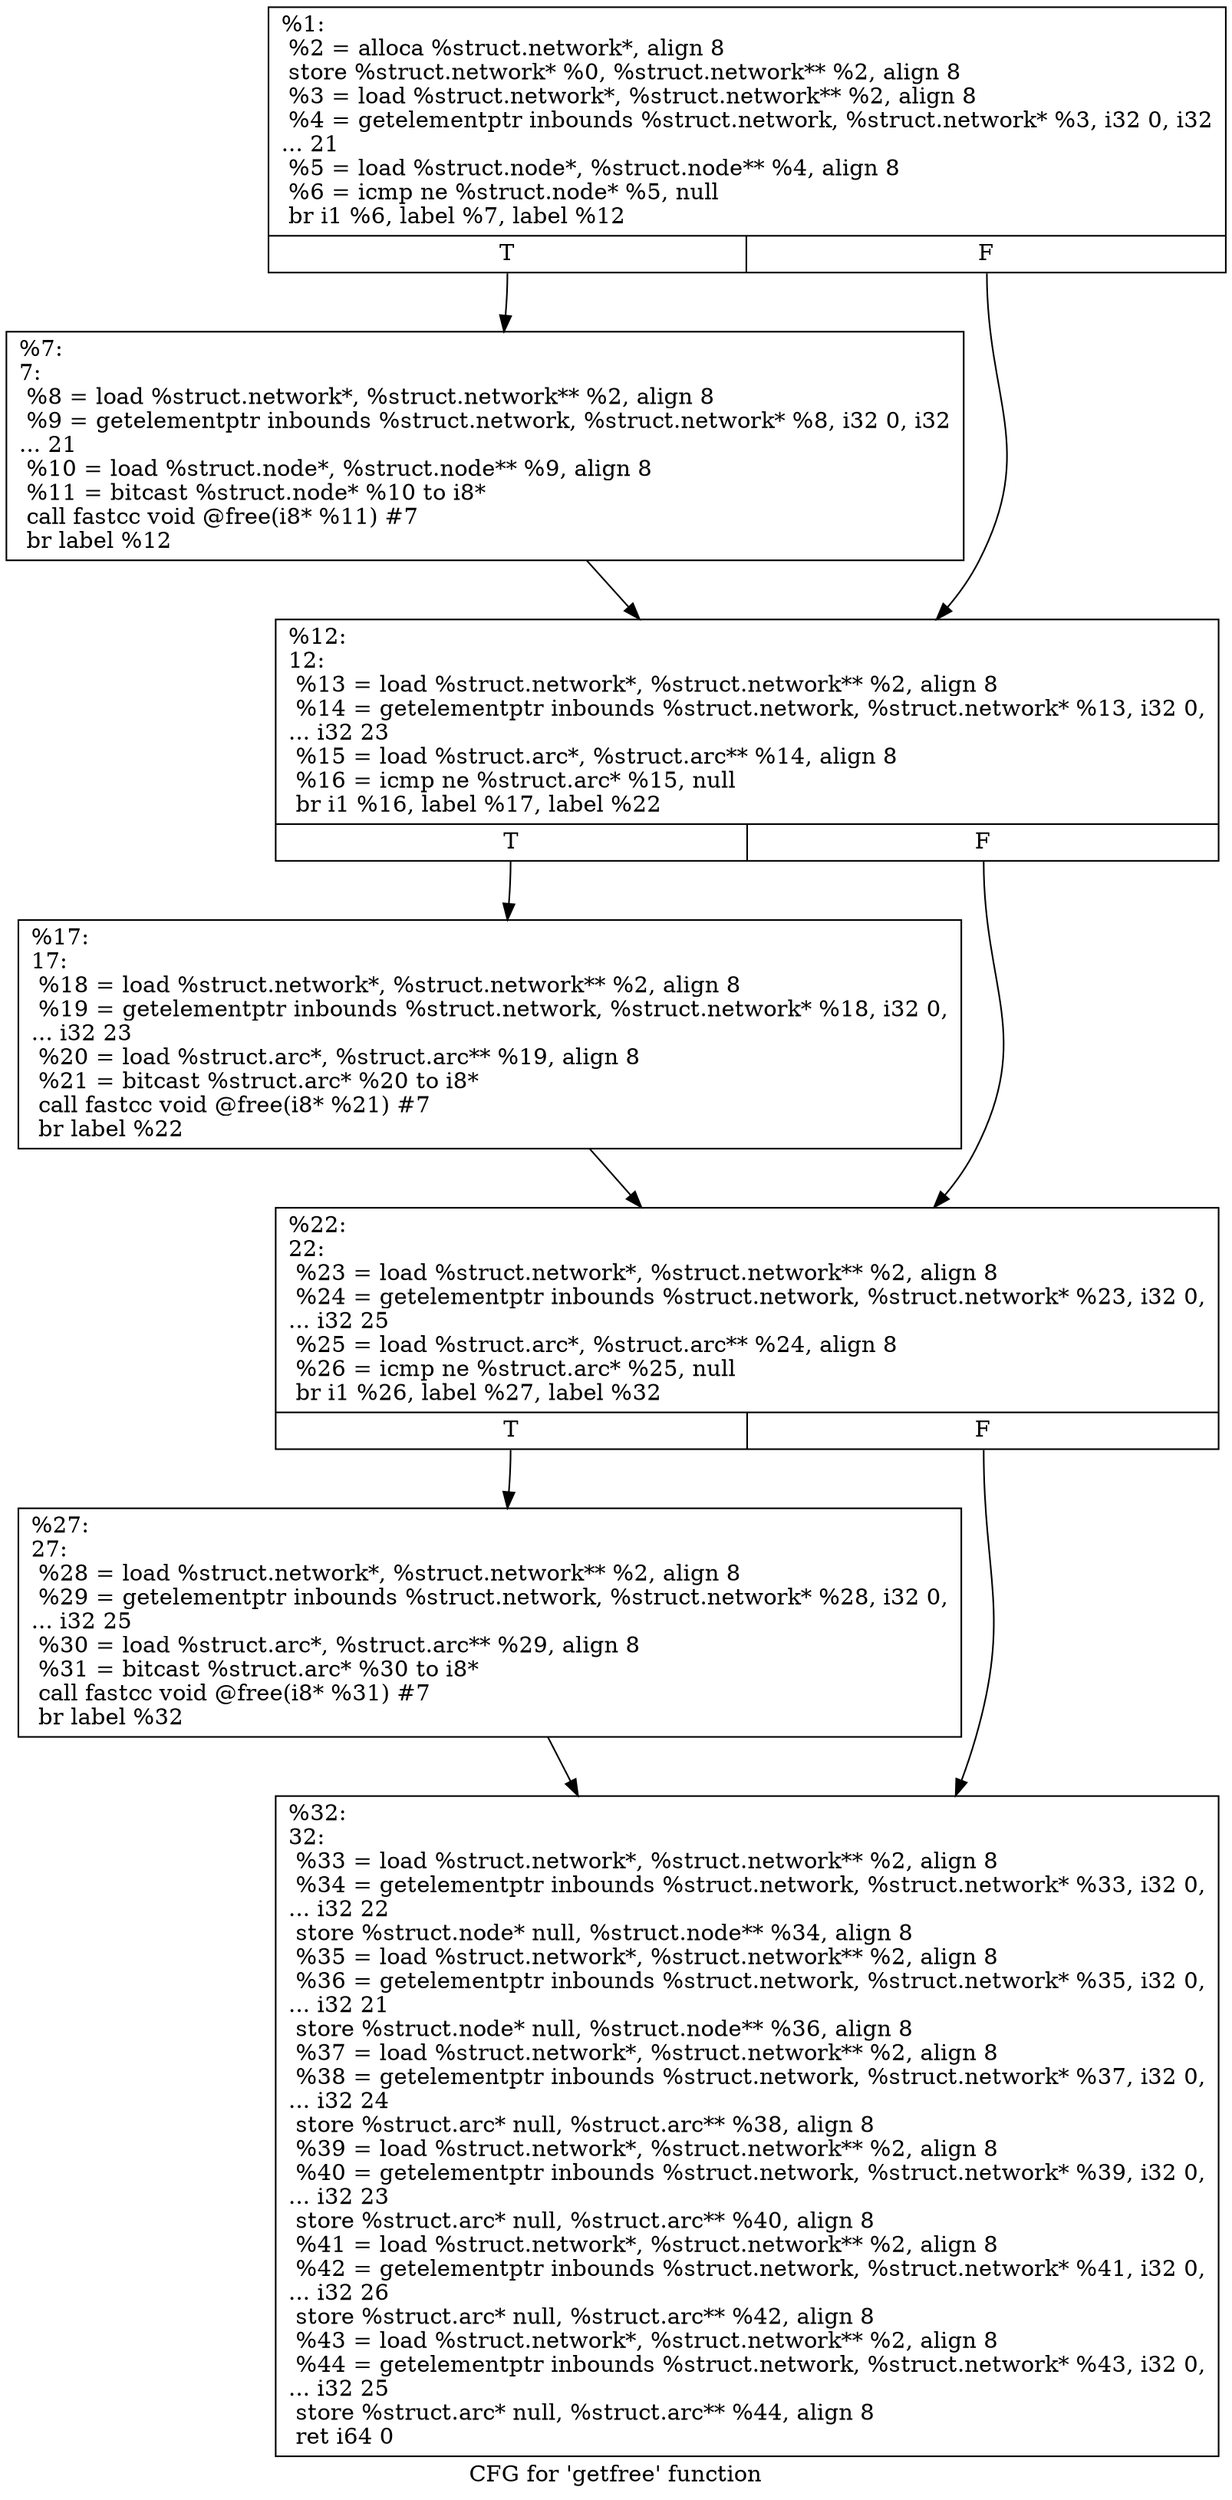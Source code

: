 digraph "CFG for 'getfree' function" {
	label="CFG for 'getfree' function";

	Node0x27cd060 [shape=record,label="{%1:\l  %2 = alloca %struct.network*, align 8\l  store %struct.network* %0, %struct.network** %2, align 8\l  %3 = load %struct.network*, %struct.network** %2, align 8\l  %4 = getelementptr inbounds %struct.network, %struct.network* %3, i32 0, i32\l... 21\l  %5 = load %struct.node*, %struct.node** %4, align 8\l  %6 = icmp ne %struct.node* %5, null\l  br i1 %6, label %7, label %12\l|{<s0>T|<s1>F}}"];
	Node0x27cd060:s0 -> Node0x27cf9c0;
	Node0x27cd060:s1 -> Node0x27cfa10;
	Node0x27cf9c0 [shape=record,label="{%7:\l7:                                                \l  %8 = load %struct.network*, %struct.network** %2, align 8\l  %9 = getelementptr inbounds %struct.network, %struct.network* %8, i32 0, i32\l... 21\l  %10 = load %struct.node*, %struct.node** %9, align 8\l  %11 = bitcast %struct.node* %10 to i8*\l  call fastcc void @free(i8* %11) #7\l  br label %12\l}"];
	Node0x27cf9c0 -> Node0x27cfa10;
	Node0x27cfa10 [shape=record,label="{%12:\l12:                                               \l  %13 = load %struct.network*, %struct.network** %2, align 8\l  %14 = getelementptr inbounds %struct.network, %struct.network* %13, i32 0,\l... i32 23\l  %15 = load %struct.arc*, %struct.arc** %14, align 8\l  %16 = icmp ne %struct.arc* %15, null\l  br i1 %16, label %17, label %22\l|{<s0>T|<s1>F}}"];
	Node0x27cfa10:s0 -> Node0x27cfa60;
	Node0x27cfa10:s1 -> Node0x27cfab0;
	Node0x27cfa60 [shape=record,label="{%17:\l17:                                               \l  %18 = load %struct.network*, %struct.network** %2, align 8\l  %19 = getelementptr inbounds %struct.network, %struct.network* %18, i32 0,\l... i32 23\l  %20 = load %struct.arc*, %struct.arc** %19, align 8\l  %21 = bitcast %struct.arc* %20 to i8*\l  call fastcc void @free(i8* %21) #7\l  br label %22\l}"];
	Node0x27cfa60 -> Node0x27cfab0;
	Node0x27cfab0 [shape=record,label="{%22:\l22:                                               \l  %23 = load %struct.network*, %struct.network** %2, align 8\l  %24 = getelementptr inbounds %struct.network, %struct.network* %23, i32 0,\l... i32 25\l  %25 = load %struct.arc*, %struct.arc** %24, align 8\l  %26 = icmp ne %struct.arc* %25, null\l  br i1 %26, label %27, label %32\l|{<s0>T|<s1>F}}"];
	Node0x27cfab0:s0 -> Node0x27cfb00;
	Node0x27cfab0:s1 -> Node0x27cfb50;
	Node0x27cfb00 [shape=record,label="{%27:\l27:                                               \l  %28 = load %struct.network*, %struct.network** %2, align 8\l  %29 = getelementptr inbounds %struct.network, %struct.network* %28, i32 0,\l... i32 25\l  %30 = load %struct.arc*, %struct.arc** %29, align 8\l  %31 = bitcast %struct.arc* %30 to i8*\l  call fastcc void @free(i8* %31) #7\l  br label %32\l}"];
	Node0x27cfb00 -> Node0x27cfb50;
	Node0x27cfb50 [shape=record,label="{%32:\l32:                                               \l  %33 = load %struct.network*, %struct.network** %2, align 8\l  %34 = getelementptr inbounds %struct.network, %struct.network* %33, i32 0,\l... i32 22\l  store %struct.node* null, %struct.node** %34, align 8\l  %35 = load %struct.network*, %struct.network** %2, align 8\l  %36 = getelementptr inbounds %struct.network, %struct.network* %35, i32 0,\l... i32 21\l  store %struct.node* null, %struct.node** %36, align 8\l  %37 = load %struct.network*, %struct.network** %2, align 8\l  %38 = getelementptr inbounds %struct.network, %struct.network* %37, i32 0,\l... i32 24\l  store %struct.arc* null, %struct.arc** %38, align 8\l  %39 = load %struct.network*, %struct.network** %2, align 8\l  %40 = getelementptr inbounds %struct.network, %struct.network* %39, i32 0,\l... i32 23\l  store %struct.arc* null, %struct.arc** %40, align 8\l  %41 = load %struct.network*, %struct.network** %2, align 8\l  %42 = getelementptr inbounds %struct.network, %struct.network* %41, i32 0,\l... i32 26\l  store %struct.arc* null, %struct.arc** %42, align 8\l  %43 = load %struct.network*, %struct.network** %2, align 8\l  %44 = getelementptr inbounds %struct.network, %struct.network* %43, i32 0,\l... i32 25\l  store %struct.arc* null, %struct.arc** %44, align 8\l  ret i64 0\l}"];
}
